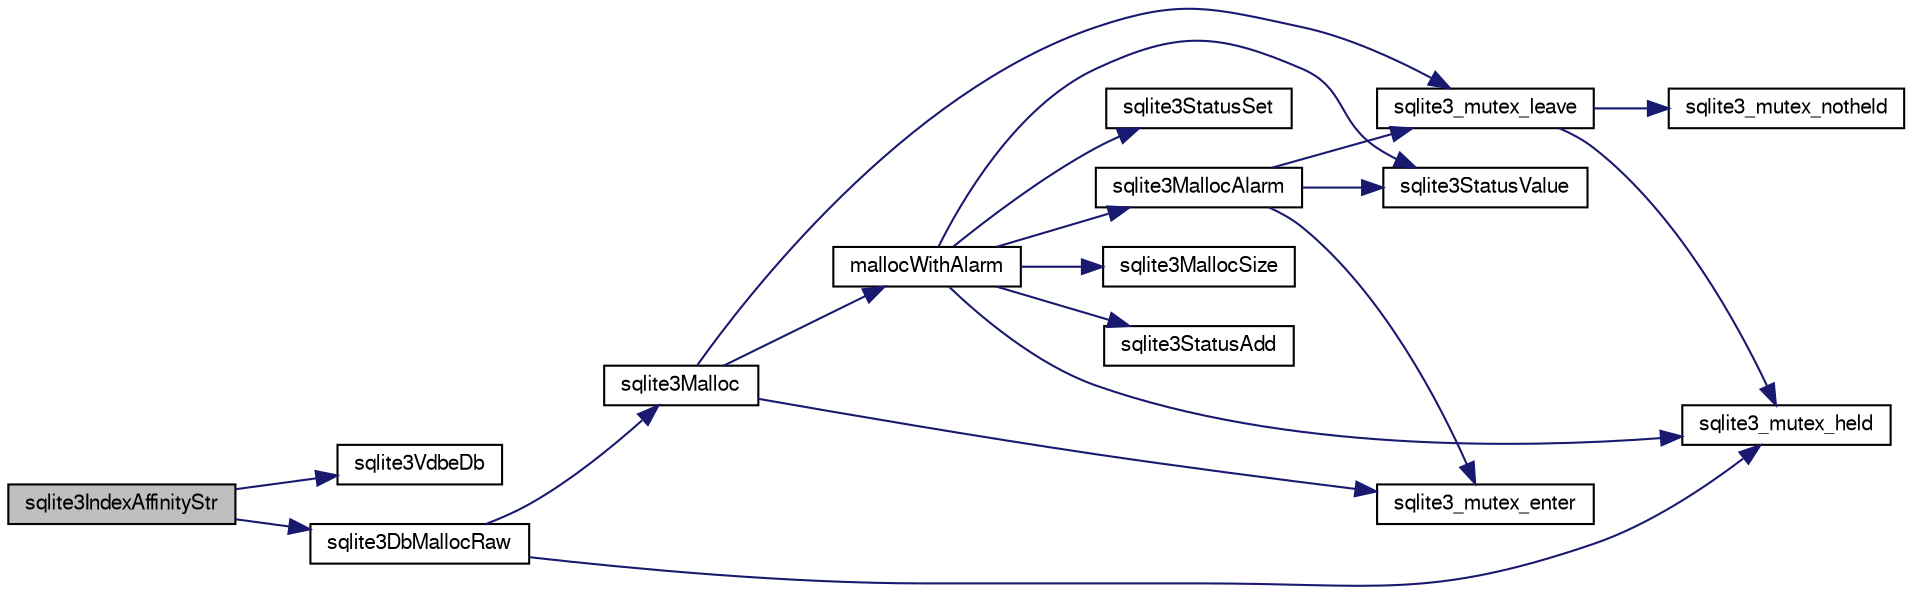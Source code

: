 digraph "sqlite3IndexAffinityStr"
{
  edge [fontname="FreeSans",fontsize="10",labelfontname="FreeSans",labelfontsize="10"];
  node [fontname="FreeSans",fontsize="10",shape=record];
  rankdir="LR";
  Node564691 [label="sqlite3IndexAffinityStr",height=0.2,width=0.4,color="black", fillcolor="grey75", style="filled", fontcolor="black"];
  Node564691 -> Node564692 [color="midnightblue",fontsize="10",style="solid",fontname="FreeSans"];
  Node564692 [label="sqlite3VdbeDb",height=0.2,width=0.4,color="black", fillcolor="white", style="filled",URL="$sqlite3_8c.html#a6cb1b36e2823fc3eff25dc162f71f28b"];
  Node564691 -> Node564693 [color="midnightblue",fontsize="10",style="solid",fontname="FreeSans"];
  Node564693 [label="sqlite3DbMallocRaw",height=0.2,width=0.4,color="black", fillcolor="white", style="filled",URL="$sqlite3_8c.html#abbe8be0cf7175e11ddc3e2218fad924e"];
  Node564693 -> Node564694 [color="midnightblue",fontsize="10",style="solid",fontname="FreeSans"];
  Node564694 [label="sqlite3_mutex_held",height=0.2,width=0.4,color="black", fillcolor="white", style="filled",URL="$sqlite3_8c.html#acf77da68932b6bc163c5e68547ecc3e7"];
  Node564693 -> Node564695 [color="midnightblue",fontsize="10",style="solid",fontname="FreeSans"];
  Node564695 [label="sqlite3Malloc",height=0.2,width=0.4,color="black", fillcolor="white", style="filled",URL="$sqlite3_8c.html#a361a2eaa846b1885f123abe46f5d8b2b"];
  Node564695 -> Node564696 [color="midnightblue",fontsize="10",style="solid",fontname="FreeSans"];
  Node564696 [label="sqlite3_mutex_enter",height=0.2,width=0.4,color="black", fillcolor="white", style="filled",URL="$sqlite3_8c.html#a1c12cde690bd89f104de5cbad12a6bf5"];
  Node564695 -> Node564697 [color="midnightblue",fontsize="10",style="solid",fontname="FreeSans"];
  Node564697 [label="mallocWithAlarm",height=0.2,width=0.4,color="black", fillcolor="white", style="filled",URL="$sqlite3_8c.html#ab070d5cf8e48ec8a6a43cf025d48598b"];
  Node564697 -> Node564694 [color="midnightblue",fontsize="10",style="solid",fontname="FreeSans"];
  Node564697 -> Node564698 [color="midnightblue",fontsize="10",style="solid",fontname="FreeSans"];
  Node564698 [label="sqlite3StatusSet",height=0.2,width=0.4,color="black", fillcolor="white", style="filled",URL="$sqlite3_8c.html#afec7586c01fcb5ea17dc9d7725a589d9"];
  Node564697 -> Node564699 [color="midnightblue",fontsize="10",style="solid",fontname="FreeSans"];
  Node564699 [label="sqlite3StatusValue",height=0.2,width=0.4,color="black", fillcolor="white", style="filled",URL="$sqlite3_8c.html#a30b8ac296c6e200c1fa57708d52c6ef6"];
  Node564697 -> Node564700 [color="midnightblue",fontsize="10",style="solid",fontname="FreeSans"];
  Node564700 [label="sqlite3MallocAlarm",height=0.2,width=0.4,color="black", fillcolor="white", style="filled",URL="$sqlite3_8c.html#ada66988e8471d1198f3219c062377508"];
  Node564700 -> Node564699 [color="midnightblue",fontsize="10",style="solid",fontname="FreeSans"];
  Node564700 -> Node564701 [color="midnightblue",fontsize="10",style="solid",fontname="FreeSans"];
  Node564701 [label="sqlite3_mutex_leave",height=0.2,width=0.4,color="black", fillcolor="white", style="filled",URL="$sqlite3_8c.html#a5838d235601dbd3c1fa993555c6bcc93"];
  Node564701 -> Node564694 [color="midnightblue",fontsize="10",style="solid",fontname="FreeSans"];
  Node564701 -> Node564702 [color="midnightblue",fontsize="10",style="solid",fontname="FreeSans"];
  Node564702 [label="sqlite3_mutex_notheld",height=0.2,width=0.4,color="black", fillcolor="white", style="filled",URL="$sqlite3_8c.html#a83967c837c1c000d3b5adcfaa688f5dc"];
  Node564700 -> Node564696 [color="midnightblue",fontsize="10",style="solid",fontname="FreeSans"];
  Node564697 -> Node564703 [color="midnightblue",fontsize="10",style="solid",fontname="FreeSans"];
  Node564703 [label="sqlite3MallocSize",height=0.2,width=0.4,color="black", fillcolor="white", style="filled",URL="$sqlite3_8c.html#acf5d2a5f35270bafb050bd2def576955"];
  Node564697 -> Node564704 [color="midnightblue",fontsize="10",style="solid",fontname="FreeSans"];
  Node564704 [label="sqlite3StatusAdd",height=0.2,width=0.4,color="black", fillcolor="white", style="filled",URL="$sqlite3_8c.html#afa029f93586aeab4cc85360905dae9cd"];
  Node564695 -> Node564701 [color="midnightblue",fontsize="10",style="solid",fontname="FreeSans"];
}
